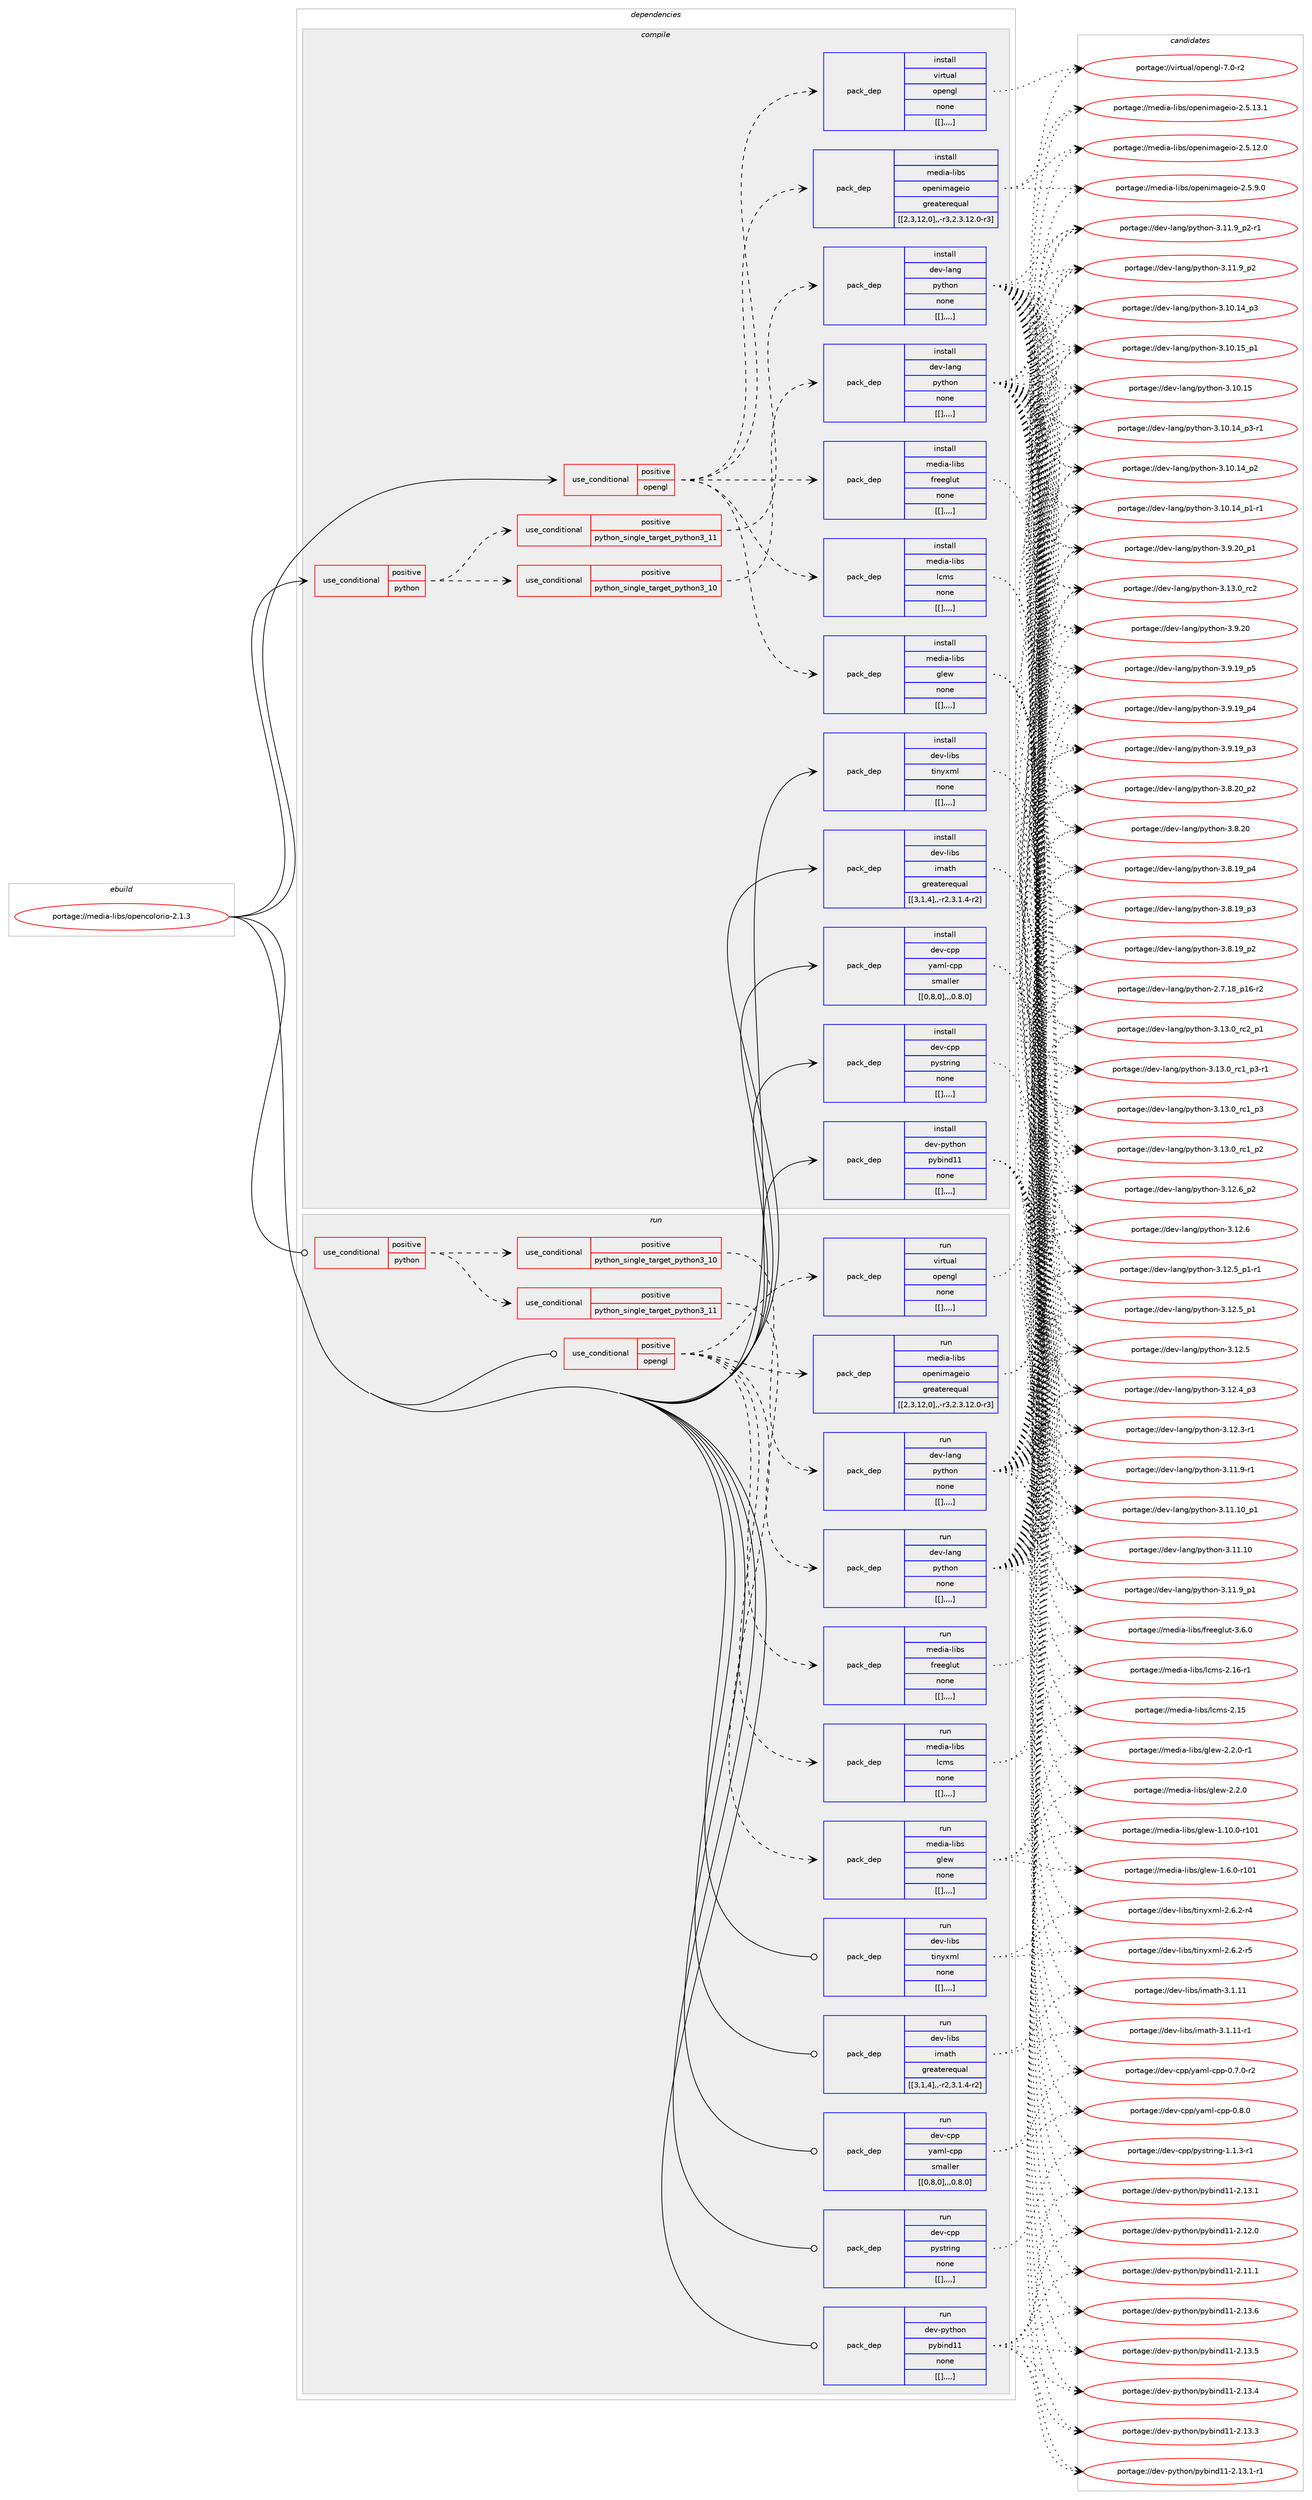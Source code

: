 digraph prolog {

# *************
# Graph options
# *************

newrank=true;
concentrate=true;
compound=true;
graph [rankdir=LR,fontname=Helvetica,fontsize=10,ranksep=1.5];#, ranksep=2.5, nodesep=0.2];
edge  [arrowhead=vee];
node  [fontname=Helvetica,fontsize=10];

# **********
# The ebuild
# **********

subgraph cluster_leftcol {
color=gray;
label=<<i>ebuild</i>>;
id [label="portage://media-libs/opencolorio-2.1.3", color=red, width=4, href="../media-libs/opencolorio-2.1.3.svg"];
}

# ****************
# The dependencies
# ****************

subgraph cluster_midcol {
color=gray;
label=<<i>dependencies</i>>;
subgraph cluster_compile {
fillcolor="#eeeeee";
style=filled;
label=<<i>compile</i>>;
subgraph cond80542 {
dependency314236 [label=<<TABLE BORDER="0" CELLBORDER="1" CELLSPACING="0" CELLPADDING="4"><TR><TD ROWSPAN="3" CELLPADDING="10">use_conditional</TD></TR><TR><TD>positive</TD></TR><TR><TD>opengl</TD></TR></TABLE>>, shape=none, color=red];
subgraph pack231281 {
dependency314237 [label=<<TABLE BORDER="0" CELLBORDER="1" CELLSPACING="0" CELLPADDING="4" WIDTH="220"><TR><TD ROWSPAN="6" CELLPADDING="30">pack_dep</TD></TR><TR><TD WIDTH="110">install</TD></TR><TR><TD>media-libs</TD></TR><TR><TD>lcms</TD></TR><TR><TD>none</TD></TR><TR><TD>[[],,,,]</TD></TR></TABLE>>, shape=none, color=blue];
}
dependency314236:e -> dependency314237:w [weight=20,style="dashed",arrowhead="vee"];
subgraph pack231282 {
dependency314238 [label=<<TABLE BORDER="0" CELLBORDER="1" CELLSPACING="0" CELLPADDING="4" WIDTH="220"><TR><TD ROWSPAN="6" CELLPADDING="30">pack_dep</TD></TR><TR><TD WIDTH="110">install</TD></TR><TR><TD>media-libs</TD></TR><TR><TD>openimageio</TD></TR><TR><TD>greaterequal</TD></TR><TR><TD>[[2,3,12,0],,-r3,2.3.12.0-r3]</TD></TR></TABLE>>, shape=none, color=blue];
}
dependency314236:e -> dependency314238:w [weight=20,style="dashed",arrowhead="vee"];
subgraph pack231283 {
dependency314239 [label=<<TABLE BORDER="0" CELLBORDER="1" CELLSPACING="0" CELLPADDING="4" WIDTH="220"><TR><TD ROWSPAN="6" CELLPADDING="30">pack_dep</TD></TR><TR><TD WIDTH="110">install</TD></TR><TR><TD>media-libs</TD></TR><TR><TD>glew</TD></TR><TR><TD>none</TD></TR><TR><TD>[[],,,,]</TD></TR></TABLE>>, shape=none, color=blue];
}
dependency314236:e -> dependency314239:w [weight=20,style="dashed",arrowhead="vee"];
subgraph pack231284 {
dependency314240 [label=<<TABLE BORDER="0" CELLBORDER="1" CELLSPACING="0" CELLPADDING="4" WIDTH="220"><TR><TD ROWSPAN="6" CELLPADDING="30">pack_dep</TD></TR><TR><TD WIDTH="110">install</TD></TR><TR><TD>media-libs</TD></TR><TR><TD>freeglut</TD></TR><TR><TD>none</TD></TR><TR><TD>[[],,,,]</TD></TR></TABLE>>, shape=none, color=blue];
}
dependency314236:e -> dependency314240:w [weight=20,style="dashed",arrowhead="vee"];
subgraph pack231285 {
dependency314241 [label=<<TABLE BORDER="0" CELLBORDER="1" CELLSPACING="0" CELLPADDING="4" WIDTH="220"><TR><TD ROWSPAN="6" CELLPADDING="30">pack_dep</TD></TR><TR><TD WIDTH="110">install</TD></TR><TR><TD>virtual</TD></TR><TR><TD>opengl</TD></TR><TR><TD>none</TD></TR><TR><TD>[[],,,,]</TD></TR></TABLE>>, shape=none, color=blue];
}
dependency314236:e -> dependency314241:w [weight=20,style="dashed",arrowhead="vee"];
}
id:e -> dependency314236:w [weight=20,style="solid",arrowhead="vee"];
subgraph cond80543 {
dependency314242 [label=<<TABLE BORDER="0" CELLBORDER="1" CELLSPACING="0" CELLPADDING="4"><TR><TD ROWSPAN="3" CELLPADDING="10">use_conditional</TD></TR><TR><TD>positive</TD></TR><TR><TD>python</TD></TR></TABLE>>, shape=none, color=red];
subgraph cond80544 {
dependency314243 [label=<<TABLE BORDER="0" CELLBORDER="1" CELLSPACING="0" CELLPADDING="4"><TR><TD ROWSPAN="3" CELLPADDING="10">use_conditional</TD></TR><TR><TD>positive</TD></TR><TR><TD>python_single_target_python3_10</TD></TR></TABLE>>, shape=none, color=red];
subgraph pack231286 {
dependency314244 [label=<<TABLE BORDER="0" CELLBORDER="1" CELLSPACING="0" CELLPADDING="4" WIDTH="220"><TR><TD ROWSPAN="6" CELLPADDING="30">pack_dep</TD></TR><TR><TD WIDTH="110">install</TD></TR><TR><TD>dev-lang</TD></TR><TR><TD>python</TD></TR><TR><TD>none</TD></TR><TR><TD>[[],,,,]</TD></TR></TABLE>>, shape=none, color=blue];
}
dependency314243:e -> dependency314244:w [weight=20,style="dashed",arrowhead="vee"];
}
dependency314242:e -> dependency314243:w [weight=20,style="dashed",arrowhead="vee"];
subgraph cond80545 {
dependency314245 [label=<<TABLE BORDER="0" CELLBORDER="1" CELLSPACING="0" CELLPADDING="4"><TR><TD ROWSPAN="3" CELLPADDING="10">use_conditional</TD></TR><TR><TD>positive</TD></TR><TR><TD>python_single_target_python3_11</TD></TR></TABLE>>, shape=none, color=red];
subgraph pack231287 {
dependency314246 [label=<<TABLE BORDER="0" CELLBORDER="1" CELLSPACING="0" CELLPADDING="4" WIDTH="220"><TR><TD ROWSPAN="6" CELLPADDING="30">pack_dep</TD></TR><TR><TD WIDTH="110">install</TD></TR><TR><TD>dev-lang</TD></TR><TR><TD>python</TD></TR><TR><TD>none</TD></TR><TR><TD>[[],,,,]</TD></TR></TABLE>>, shape=none, color=blue];
}
dependency314245:e -> dependency314246:w [weight=20,style="dashed",arrowhead="vee"];
}
dependency314242:e -> dependency314245:w [weight=20,style="dashed",arrowhead="vee"];
}
id:e -> dependency314242:w [weight=20,style="solid",arrowhead="vee"];
subgraph pack231288 {
dependency314247 [label=<<TABLE BORDER="0" CELLBORDER="1" CELLSPACING="0" CELLPADDING="4" WIDTH="220"><TR><TD ROWSPAN="6" CELLPADDING="30">pack_dep</TD></TR><TR><TD WIDTH="110">install</TD></TR><TR><TD>dev-cpp</TD></TR><TR><TD>pystring</TD></TR><TR><TD>none</TD></TR><TR><TD>[[],,,,]</TD></TR></TABLE>>, shape=none, color=blue];
}
id:e -> dependency314247:w [weight=20,style="solid",arrowhead="vee"];
subgraph pack231289 {
dependency314248 [label=<<TABLE BORDER="0" CELLBORDER="1" CELLSPACING="0" CELLPADDING="4" WIDTH="220"><TR><TD ROWSPAN="6" CELLPADDING="30">pack_dep</TD></TR><TR><TD WIDTH="110">install</TD></TR><TR><TD>dev-cpp</TD></TR><TR><TD>yaml-cpp</TD></TR><TR><TD>smaller</TD></TR><TR><TD>[[0,8,0],,,0.8.0]</TD></TR></TABLE>>, shape=none, color=blue];
}
id:e -> dependency314248:w [weight=20,style="solid",arrowhead="vee"];
subgraph pack231290 {
dependency314249 [label=<<TABLE BORDER="0" CELLBORDER="1" CELLSPACING="0" CELLPADDING="4" WIDTH="220"><TR><TD ROWSPAN="6" CELLPADDING="30">pack_dep</TD></TR><TR><TD WIDTH="110">install</TD></TR><TR><TD>dev-libs</TD></TR><TR><TD>imath</TD></TR><TR><TD>greaterequal</TD></TR><TR><TD>[[3,1,4],,-r2,3.1.4-r2]</TD></TR></TABLE>>, shape=none, color=blue];
}
id:e -> dependency314249:w [weight=20,style="solid",arrowhead="vee"];
subgraph pack231291 {
dependency314250 [label=<<TABLE BORDER="0" CELLBORDER="1" CELLSPACING="0" CELLPADDING="4" WIDTH="220"><TR><TD ROWSPAN="6" CELLPADDING="30">pack_dep</TD></TR><TR><TD WIDTH="110">install</TD></TR><TR><TD>dev-libs</TD></TR><TR><TD>tinyxml</TD></TR><TR><TD>none</TD></TR><TR><TD>[[],,,,]</TD></TR></TABLE>>, shape=none, color=blue];
}
id:e -> dependency314250:w [weight=20,style="solid",arrowhead="vee"];
subgraph pack231292 {
dependency314251 [label=<<TABLE BORDER="0" CELLBORDER="1" CELLSPACING="0" CELLPADDING="4" WIDTH="220"><TR><TD ROWSPAN="6" CELLPADDING="30">pack_dep</TD></TR><TR><TD WIDTH="110">install</TD></TR><TR><TD>dev-python</TD></TR><TR><TD>pybind11</TD></TR><TR><TD>none</TD></TR><TR><TD>[[],,,,]</TD></TR></TABLE>>, shape=none, color=blue];
}
id:e -> dependency314251:w [weight=20,style="solid",arrowhead="vee"];
}
subgraph cluster_compileandrun {
fillcolor="#eeeeee";
style=filled;
label=<<i>compile and run</i>>;
}
subgraph cluster_run {
fillcolor="#eeeeee";
style=filled;
label=<<i>run</i>>;
subgraph cond80546 {
dependency314252 [label=<<TABLE BORDER="0" CELLBORDER="1" CELLSPACING="0" CELLPADDING="4"><TR><TD ROWSPAN="3" CELLPADDING="10">use_conditional</TD></TR><TR><TD>positive</TD></TR><TR><TD>opengl</TD></TR></TABLE>>, shape=none, color=red];
subgraph pack231293 {
dependency314253 [label=<<TABLE BORDER="0" CELLBORDER="1" CELLSPACING="0" CELLPADDING="4" WIDTH="220"><TR><TD ROWSPAN="6" CELLPADDING="30">pack_dep</TD></TR><TR><TD WIDTH="110">run</TD></TR><TR><TD>media-libs</TD></TR><TR><TD>lcms</TD></TR><TR><TD>none</TD></TR><TR><TD>[[],,,,]</TD></TR></TABLE>>, shape=none, color=blue];
}
dependency314252:e -> dependency314253:w [weight=20,style="dashed",arrowhead="vee"];
subgraph pack231294 {
dependency314254 [label=<<TABLE BORDER="0" CELLBORDER="1" CELLSPACING="0" CELLPADDING="4" WIDTH="220"><TR><TD ROWSPAN="6" CELLPADDING="30">pack_dep</TD></TR><TR><TD WIDTH="110">run</TD></TR><TR><TD>media-libs</TD></TR><TR><TD>openimageio</TD></TR><TR><TD>greaterequal</TD></TR><TR><TD>[[2,3,12,0],,-r3,2.3.12.0-r3]</TD></TR></TABLE>>, shape=none, color=blue];
}
dependency314252:e -> dependency314254:w [weight=20,style="dashed",arrowhead="vee"];
subgraph pack231295 {
dependency314255 [label=<<TABLE BORDER="0" CELLBORDER="1" CELLSPACING="0" CELLPADDING="4" WIDTH="220"><TR><TD ROWSPAN="6" CELLPADDING="30">pack_dep</TD></TR><TR><TD WIDTH="110">run</TD></TR><TR><TD>media-libs</TD></TR><TR><TD>glew</TD></TR><TR><TD>none</TD></TR><TR><TD>[[],,,,]</TD></TR></TABLE>>, shape=none, color=blue];
}
dependency314252:e -> dependency314255:w [weight=20,style="dashed",arrowhead="vee"];
subgraph pack231296 {
dependency314256 [label=<<TABLE BORDER="0" CELLBORDER="1" CELLSPACING="0" CELLPADDING="4" WIDTH="220"><TR><TD ROWSPAN="6" CELLPADDING="30">pack_dep</TD></TR><TR><TD WIDTH="110">run</TD></TR><TR><TD>media-libs</TD></TR><TR><TD>freeglut</TD></TR><TR><TD>none</TD></TR><TR><TD>[[],,,,]</TD></TR></TABLE>>, shape=none, color=blue];
}
dependency314252:e -> dependency314256:w [weight=20,style="dashed",arrowhead="vee"];
subgraph pack231297 {
dependency314257 [label=<<TABLE BORDER="0" CELLBORDER="1" CELLSPACING="0" CELLPADDING="4" WIDTH="220"><TR><TD ROWSPAN="6" CELLPADDING="30">pack_dep</TD></TR><TR><TD WIDTH="110">run</TD></TR><TR><TD>virtual</TD></TR><TR><TD>opengl</TD></TR><TR><TD>none</TD></TR><TR><TD>[[],,,,]</TD></TR></TABLE>>, shape=none, color=blue];
}
dependency314252:e -> dependency314257:w [weight=20,style="dashed",arrowhead="vee"];
}
id:e -> dependency314252:w [weight=20,style="solid",arrowhead="odot"];
subgraph cond80547 {
dependency314258 [label=<<TABLE BORDER="0" CELLBORDER="1" CELLSPACING="0" CELLPADDING="4"><TR><TD ROWSPAN="3" CELLPADDING="10">use_conditional</TD></TR><TR><TD>positive</TD></TR><TR><TD>python</TD></TR></TABLE>>, shape=none, color=red];
subgraph cond80548 {
dependency314259 [label=<<TABLE BORDER="0" CELLBORDER="1" CELLSPACING="0" CELLPADDING="4"><TR><TD ROWSPAN="3" CELLPADDING="10">use_conditional</TD></TR><TR><TD>positive</TD></TR><TR><TD>python_single_target_python3_10</TD></TR></TABLE>>, shape=none, color=red];
subgraph pack231298 {
dependency314260 [label=<<TABLE BORDER="0" CELLBORDER="1" CELLSPACING="0" CELLPADDING="4" WIDTH="220"><TR><TD ROWSPAN="6" CELLPADDING="30">pack_dep</TD></TR><TR><TD WIDTH="110">run</TD></TR><TR><TD>dev-lang</TD></TR><TR><TD>python</TD></TR><TR><TD>none</TD></TR><TR><TD>[[],,,,]</TD></TR></TABLE>>, shape=none, color=blue];
}
dependency314259:e -> dependency314260:w [weight=20,style="dashed",arrowhead="vee"];
}
dependency314258:e -> dependency314259:w [weight=20,style="dashed",arrowhead="vee"];
subgraph cond80549 {
dependency314261 [label=<<TABLE BORDER="0" CELLBORDER="1" CELLSPACING="0" CELLPADDING="4"><TR><TD ROWSPAN="3" CELLPADDING="10">use_conditional</TD></TR><TR><TD>positive</TD></TR><TR><TD>python_single_target_python3_11</TD></TR></TABLE>>, shape=none, color=red];
subgraph pack231299 {
dependency314262 [label=<<TABLE BORDER="0" CELLBORDER="1" CELLSPACING="0" CELLPADDING="4" WIDTH="220"><TR><TD ROWSPAN="6" CELLPADDING="30">pack_dep</TD></TR><TR><TD WIDTH="110">run</TD></TR><TR><TD>dev-lang</TD></TR><TR><TD>python</TD></TR><TR><TD>none</TD></TR><TR><TD>[[],,,,]</TD></TR></TABLE>>, shape=none, color=blue];
}
dependency314261:e -> dependency314262:w [weight=20,style="dashed",arrowhead="vee"];
}
dependency314258:e -> dependency314261:w [weight=20,style="dashed",arrowhead="vee"];
}
id:e -> dependency314258:w [weight=20,style="solid",arrowhead="odot"];
subgraph pack231300 {
dependency314263 [label=<<TABLE BORDER="0" CELLBORDER="1" CELLSPACING="0" CELLPADDING="4" WIDTH="220"><TR><TD ROWSPAN="6" CELLPADDING="30">pack_dep</TD></TR><TR><TD WIDTH="110">run</TD></TR><TR><TD>dev-cpp</TD></TR><TR><TD>pystring</TD></TR><TR><TD>none</TD></TR><TR><TD>[[],,,,]</TD></TR></TABLE>>, shape=none, color=blue];
}
id:e -> dependency314263:w [weight=20,style="solid",arrowhead="odot"];
subgraph pack231301 {
dependency314264 [label=<<TABLE BORDER="0" CELLBORDER="1" CELLSPACING="0" CELLPADDING="4" WIDTH="220"><TR><TD ROWSPAN="6" CELLPADDING="30">pack_dep</TD></TR><TR><TD WIDTH="110">run</TD></TR><TR><TD>dev-cpp</TD></TR><TR><TD>yaml-cpp</TD></TR><TR><TD>smaller</TD></TR><TR><TD>[[0,8,0],,,0.8.0]</TD></TR></TABLE>>, shape=none, color=blue];
}
id:e -> dependency314264:w [weight=20,style="solid",arrowhead="odot"];
subgraph pack231302 {
dependency314265 [label=<<TABLE BORDER="0" CELLBORDER="1" CELLSPACING="0" CELLPADDING="4" WIDTH="220"><TR><TD ROWSPAN="6" CELLPADDING="30">pack_dep</TD></TR><TR><TD WIDTH="110">run</TD></TR><TR><TD>dev-libs</TD></TR><TR><TD>imath</TD></TR><TR><TD>greaterequal</TD></TR><TR><TD>[[3,1,4],,-r2,3.1.4-r2]</TD></TR></TABLE>>, shape=none, color=blue];
}
id:e -> dependency314265:w [weight=20,style="solid",arrowhead="odot"];
subgraph pack231303 {
dependency314266 [label=<<TABLE BORDER="0" CELLBORDER="1" CELLSPACING="0" CELLPADDING="4" WIDTH="220"><TR><TD ROWSPAN="6" CELLPADDING="30">pack_dep</TD></TR><TR><TD WIDTH="110">run</TD></TR><TR><TD>dev-libs</TD></TR><TR><TD>tinyxml</TD></TR><TR><TD>none</TD></TR><TR><TD>[[],,,,]</TD></TR></TABLE>>, shape=none, color=blue];
}
id:e -> dependency314266:w [weight=20,style="solid",arrowhead="odot"];
subgraph pack231304 {
dependency314267 [label=<<TABLE BORDER="0" CELLBORDER="1" CELLSPACING="0" CELLPADDING="4" WIDTH="220"><TR><TD ROWSPAN="6" CELLPADDING="30">pack_dep</TD></TR><TR><TD WIDTH="110">run</TD></TR><TR><TD>dev-python</TD></TR><TR><TD>pybind11</TD></TR><TR><TD>none</TD></TR><TR><TD>[[],,,,]</TD></TR></TABLE>>, shape=none, color=blue];
}
id:e -> dependency314267:w [weight=20,style="solid",arrowhead="odot"];
}
}

# **************
# The candidates
# **************

subgraph cluster_choices {
rank=same;
color=gray;
label=<<i>candidates</i>>;

subgraph choice231281 {
color=black;
nodesep=1;
choice109101100105974510810598115471089910911545504649544511449 [label="portage://media-libs/lcms-2.16-r1", color=red, width=4,href="../media-libs/lcms-2.16-r1.svg"];
choice10910110010597451081059811547108991091154550464953 [label="portage://media-libs/lcms-2.15", color=red, width=4,href="../media-libs/lcms-2.15.svg"];
dependency314237:e -> choice109101100105974510810598115471089910911545504649544511449:w [style=dotted,weight="100"];
dependency314237:e -> choice10910110010597451081059811547108991091154550464953:w [style=dotted,weight="100"];
}
subgraph choice231282 {
color=black;
nodesep=1;
choice1091011001059745108105981154711111210111010510997103101105111455046534649514649 [label="portage://media-libs/openimageio-2.5.13.1", color=red, width=4,href="../media-libs/openimageio-2.5.13.1.svg"];
choice1091011001059745108105981154711111210111010510997103101105111455046534649504648 [label="portage://media-libs/openimageio-2.5.12.0", color=red, width=4,href="../media-libs/openimageio-2.5.12.0.svg"];
choice10910110010597451081059811547111112101110105109971031011051114550465346574648 [label="portage://media-libs/openimageio-2.5.9.0", color=red, width=4,href="../media-libs/openimageio-2.5.9.0.svg"];
dependency314238:e -> choice1091011001059745108105981154711111210111010510997103101105111455046534649514649:w [style=dotted,weight="100"];
dependency314238:e -> choice1091011001059745108105981154711111210111010510997103101105111455046534649504648:w [style=dotted,weight="100"];
dependency314238:e -> choice10910110010597451081059811547111112101110105109971031011051114550465346574648:w [style=dotted,weight="100"];
}
subgraph choice231283 {
color=black;
nodesep=1;
choice109101100105974510810598115471031081011194550465046484511449 [label="portage://media-libs/glew-2.2.0-r1", color=red, width=4,href="../media-libs/glew-2.2.0-r1.svg"];
choice10910110010597451081059811547103108101119455046504648 [label="portage://media-libs/glew-2.2.0", color=red, width=4,href="../media-libs/glew-2.2.0.svg"];
choice109101100105974510810598115471031081011194549464948464845114494849 [label="portage://media-libs/glew-1.10.0-r101", color=red, width=4,href="../media-libs/glew-1.10.0-r101.svg"];
choice1091011001059745108105981154710310810111945494654464845114494849 [label="portage://media-libs/glew-1.6.0-r101", color=red, width=4,href="../media-libs/glew-1.6.0-r101.svg"];
dependency314239:e -> choice109101100105974510810598115471031081011194550465046484511449:w [style=dotted,weight="100"];
dependency314239:e -> choice10910110010597451081059811547103108101119455046504648:w [style=dotted,weight="100"];
dependency314239:e -> choice109101100105974510810598115471031081011194549464948464845114494849:w [style=dotted,weight="100"];
dependency314239:e -> choice1091011001059745108105981154710310810111945494654464845114494849:w [style=dotted,weight="100"];
}
subgraph choice231284 {
color=black;
nodesep=1;
choice10910110010597451081059811547102114101101103108117116455146544648 [label="portage://media-libs/freeglut-3.6.0", color=red, width=4,href="../media-libs/freeglut-3.6.0.svg"];
dependency314240:e -> choice10910110010597451081059811547102114101101103108117116455146544648:w [style=dotted,weight="100"];
}
subgraph choice231285 {
color=black;
nodesep=1;
choice1181051141161179710847111112101110103108455546484511450 [label="portage://virtual/opengl-7.0-r2", color=red, width=4,href="../virtual/opengl-7.0-r2.svg"];
dependency314241:e -> choice1181051141161179710847111112101110103108455546484511450:w [style=dotted,weight="100"];
}
subgraph choice231286 {
color=black;
nodesep=1;
choice100101118451089711010347112121116104111110455146495146489511499509511249 [label="portage://dev-lang/python-3.13.0_rc2_p1", color=red, width=4,href="../dev-lang/python-3.13.0_rc2_p1.svg"];
choice10010111845108971101034711212111610411111045514649514648951149950 [label="portage://dev-lang/python-3.13.0_rc2", color=red, width=4,href="../dev-lang/python-3.13.0_rc2.svg"];
choice1001011184510897110103471121211161041111104551464951464895114994995112514511449 [label="portage://dev-lang/python-3.13.0_rc1_p3-r1", color=red, width=4,href="../dev-lang/python-3.13.0_rc1_p3-r1.svg"];
choice100101118451089711010347112121116104111110455146495146489511499499511251 [label="portage://dev-lang/python-3.13.0_rc1_p3", color=red, width=4,href="../dev-lang/python-3.13.0_rc1_p3.svg"];
choice100101118451089711010347112121116104111110455146495146489511499499511250 [label="portage://dev-lang/python-3.13.0_rc1_p2", color=red, width=4,href="../dev-lang/python-3.13.0_rc1_p2.svg"];
choice100101118451089711010347112121116104111110455146495046549511250 [label="portage://dev-lang/python-3.12.6_p2", color=red, width=4,href="../dev-lang/python-3.12.6_p2.svg"];
choice10010111845108971101034711212111610411111045514649504654 [label="portage://dev-lang/python-3.12.6", color=red, width=4,href="../dev-lang/python-3.12.6.svg"];
choice1001011184510897110103471121211161041111104551464950465395112494511449 [label="portage://dev-lang/python-3.12.5_p1-r1", color=red, width=4,href="../dev-lang/python-3.12.5_p1-r1.svg"];
choice100101118451089711010347112121116104111110455146495046539511249 [label="portage://dev-lang/python-3.12.5_p1", color=red, width=4,href="../dev-lang/python-3.12.5_p1.svg"];
choice10010111845108971101034711212111610411111045514649504653 [label="portage://dev-lang/python-3.12.5", color=red, width=4,href="../dev-lang/python-3.12.5.svg"];
choice100101118451089711010347112121116104111110455146495046529511251 [label="portage://dev-lang/python-3.12.4_p3", color=red, width=4,href="../dev-lang/python-3.12.4_p3.svg"];
choice100101118451089711010347112121116104111110455146495046514511449 [label="portage://dev-lang/python-3.12.3-r1", color=red, width=4,href="../dev-lang/python-3.12.3-r1.svg"];
choice10010111845108971101034711212111610411111045514649494649489511249 [label="portage://dev-lang/python-3.11.10_p1", color=red, width=4,href="../dev-lang/python-3.11.10_p1.svg"];
choice1001011184510897110103471121211161041111104551464949464948 [label="portage://dev-lang/python-3.11.10", color=red, width=4,href="../dev-lang/python-3.11.10.svg"];
choice1001011184510897110103471121211161041111104551464949465795112504511449 [label="portage://dev-lang/python-3.11.9_p2-r1", color=red, width=4,href="../dev-lang/python-3.11.9_p2-r1.svg"];
choice100101118451089711010347112121116104111110455146494946579511250 [label="portage://dev-lang/python-3.11.9_p2", color=red, width=4,href="../dev-lang/python-3.11.9_p2.svg"];
choice100101118451089711010347112121116104111110455146494946579511249 [label="portage://dev-lang/python-3.11.9_p1", color=red, width=4,href="../dev-lang/python-3.11.9_p1.svg"];
choice100101118451089711010347112121116104111110455146494946574511449 [label="portage://dev-lang/python-3.11.9-r1", color=red, width=4,href="../dev-lang/python-3.11.9-r1.svg"];
choice10010111845108971101034711212111610411111045514649484649539511249 [label="portage://dev-lang/python-3.10.15_p1", color=red, width=4,href="../dev-lang/python-3.10.15_p1.svg"];
choice1001011184510897110103471121211161041111104551464948464953 [label="portage://dev-lang/python-3.10.15", color=red, width=4,href="../dev-lang/python-3.10.15.svg"];
choice100101118451089711010347112121116104111110455146494846495295112514511449 [label="portage://dev-lang/python-3.10.14_p3-r1", color=red, width=4,href="../dev-lang/python-3.10.14_p3-r1.svg"];
choice10010111845108971101034711212111610411111045514649484649529511251 [label="portage://dev-lang/python-3.10.14_p3", color=red, width=4,href="../dev-lang/python-3.10.14_p3.svg"];
choice10010111845108971101034711212111610411111045514649484649529511250 [label="portage://dev-lang/python-3.10.14_p2", color=red, width=4,href="../dev-lang/python-3.10.14_p2.svg"];
choice100101118451089711010347112121116104111110455146494846495295112494511449 [label="portage://dev-lang/python-3.10.14_p1-r1", color=red, width=4,href="../dev-lang/python-3.10.14_p1-r1.svg"];
choice100101118451089711010347112121116104111110455146574650489511249 [label="portage://dev-lang/python-3.9.20_p1", color=red, width=4,href="../dev-lang/python-3.9.20_p1.svg"];
choice10010111845108971101034711212111610411111045514657465048 [label="portage://dev-lang/python-3.9.20", color=red, width=4,href="../dev-lang/python-3.9.20.svg"];
choice100101118451089711010347112121116104111110455146574649579511253 [label="portage://dev-lang/python-3.9.19_p5", color=red, width=4,href="../dev-lang/python-3.9.19_p5.svg"];
choice100101118451089711010347112121116104111110455146574649579511252 [label="portage://dev-lang/python-3.9.19_p4", color=red, width=4,href="../dev-lang/python-3.9.19_p4.svg"];
choice100101118451089711010347112121116104111110455146574649579511251 [label="portage://dev-lang/python-3.9.19_p3", color=red, width=4,href="../dev-lang/python-3.9.19_p3.svg"];
choice100101118451089711010347112121116104111110455146564650489511250 [label="portage://dev-lang/python-3.8.20_p2", color=red, width=4,href="../dev-lang/python-3.8.20_p2.svg"];
choice10010111845108971101034711212111610411111045514656465048 [label="portage://dev-lang/python-3.8.20", color=red, width=4,href="../dev-lang/python-3.8.20.svg"];
choice100101118451089711010347112121116104111110455146564649579511252 [label="portage://dev-lang/python-3.8.19_p4", color=red, width=4,href="../dev-lang/python-3.8.19_p4.svg"];
choice100101118451089711010347112121116104111110455146564649579511251 [label="portage://dev-lang/python-3.8.19_p3", color=red, width=4,href="../dev-lang/python-3.8.19_p3.svg"];
choice100101118451089711010347112121116104111110455146564649579511250 [label="portage://dev-lang/python-3.8.19_p2", color=red, width=4,href="../dev-lang/python-3.8.19_p2.svg"];
choice100101118451089711010347112121116104111110455046554649569511249544511450 [label="portage://dev-lang/python-2.7.18_p16-r2", color=red, width=4,href="../dev-lang/python-2.7.18_p16-r2.svg"];
dependency314244:e -> choice100101118451089711010347112121116104111110455146495146489511499509511249:w [style=dotted,weight="100"];
dependency314244:e -> choice10010111845108971101034711212111610411111045514649514648951149950:w [style=dotted,weight="100"];
dependency314244:e -> choice1001011184510897110103471121211161041111104551464951464895114994995112514511449:w [style=dotted,weight="100"];
dependency314244:e -> choice100101118451089711010347112121116104111110455146495146489511499499511251:w [style=dotted,weight="100"];
dependency314244:e -> choice100101118451089711010347112121116104111110455146495146489511499499511250:w [style=dotted,weight="100"];
dependency314244:e -> choice100101118451089711010347112121116104111110455146495046549511250:w [style=dotted,weight="100"];
dependency314244:e -> choice10010111845108971101034711212111610411111045514649504654:w [style=dotted,weight="100"];
dependency314244:e -> choice1001011184510897110103471121211161041111104551464950465395112494511449:w [style=dotted,weight="100"];
dependency314244:e -> choice100101118451089711010347112121116104111110455146495046539511249:w [style=dotted,weight="100"];
dependency314244:e -> choice10010111845108971101034711212111610411111045514649504653:w [style=dotted,weight="100"];
dependency314244:e -> choice100101118451089711010347112121116104111110455146495046529511251:w [style=dotted,weight="100"];
dependency314244:e -> choice100101118451089711010347112121116104111110455146495046514511449:w [style=dotted,weight="100"];
dependency314244:e -> choice10010111845108971101034711212111610411111045514649494649489511249:w [style=dotted,weight="100"];
dependency314244:e -> choice1001011184510897110103471121211161041111104551464949464948:w [style=dotted,weight="100"];
dependency314244:e -> choice1001011184510897110103471121211161041111104551464949465795112504511449:w [style=dotted,weight="100"];
dependency314244:e -> choice100101118451089711010347112121116104111110455146494946579511250:w [style=dotted,weight="100"];
dependency314244:e -> choice100101118451089711010347112121116104111110455146494946579511249:w [style=dotted,weight="100"];
dependency314244:e -> choice100101118451089711010347112121116104111110455146494946574511449:w [style=dotted,weight="100"];
dependency314244:e -> choice10010111845108971101034711212111610411111045514649484649539511249:w [style=dotted,weight="100"];
dependency314244:e -> choice1001011184510897110103471121211161041111104551464948464953:w [style=dotted,weight="100"];
dependency314244:e -> choice100101118451089711010347112121116104111110455146494846495295112514511449:w [style=dotted,weight="100"];
dependency314244:e -> choice10010111845108971101034711212111610411111045514649484649529511251:w [style=dotted,weight="100"];
dependency314244:e -> choice10010111845108971101034711212111610411111045514649484649529511250:w [style=dotted,weight="100"];
dependency314244:e -> choice100101118451089711010347112121116104111110455146494846495295112494511449:w [style=dotted,weight="100"];
dependency314244:e -> choice100101118451089711010347112121116104111110455146574650489511249:w [style=dotted,weight="100"];
dependency314244:e -> choice10010111845108971101034711212111610411111045514657465048:w [style=dotted,weight="100"];
dependency314244:e -> choice100101118451089711010347112121116104111110455146574649579511253:w [style=dotted,weight="100"];
dependency314244:e -> choice100101118451089711010347112121116104111110455146574649579511252:w [style=dotted,weight="100"];
dependency314244:e -> choice100101118451089711010347112121116104111110455146574649579511251:w [style=dotted,weight="100"];
dependency314244:e -> choice100101118451089711010347112121116104111110455146564650489511250:w [style=dotted,weight="100"];
dependency314244:e -> choice10010111845108971101034711212111610411111045514656465048:w [style=dotted,weight="100"];
dependency314244:e -> choice100101118451089711010347112121116104111110455146564649579511252:w [style=dotted,weight="100"];
dependency314244:e -> choice100101118451089711010347112121116104111110455146564649579511251:w [style=dotted,weight="100"];
dependency314244:e -> choice100101118451089711010347112121116104111110455146564649579511250:w [style=dotted,weight="100"];
dependency314244:e -> choice100101118451089711010347112121116104111110455046554649569511249544511450:w [style=dotted,weight="100"];
}
subgraph choice231287 {
color=black;
nodesep=1;
choice100101118451089711010347112121116104111110455146495146489511499509511249 [label="portage://dev-lang/python-3.13.0_rc2_p1", color=red, width=4,href="../dev-lang/python-3.13.0_rc2_p1.svg"];
choice10010111845108971101034711212111610411111045514649514648951149950 [label="portage://dev-lang/python-3.13.0_rc2", color=red, width=4,href="../dev-lang/python-3.13.0_rc2.svg"];
choice1001011184510897110103471121211161041111104551464951464895114994995112514511449 [label="portage://dev-lang/python-3.13.0_rc1_p3-r1", color=red, width=4,href="../dev-lang/python-3.13.0_rc1_p3-r1.svg"];
choice100101118451089711010347112121116104111110455146495146489511499499511251 [label="portage://dev-lang/python-3.13.0_rc1_p3", color=red, width=4,href="../dev-lang/python-3.13.0_rc1_p3.svg"];
choice100101118451089711010347112121116104111110455146495146489511499499511250 [label="portage://dev-lang/python-3.13.0_rc1_p2", color=red, width=4,href="../dev-lang/python-3.13.0_rc1_p2.svg"];
choice100101118451089711010347112121116104111110455146495046549511250 [label="portage://dev-lang/python-3.12.6_p2", color=red, width=4,href="../dev-lang/python-3.12.6_p2.svg"];
choice10010111845108971101034711212111610411111045514649504654 [label="portage://dev-lang/python-3.12.6", color=red, width=4,href="../dev-lang/python-3.12.6.svg"];
choice1001011184510897110103471121211161041111104551464950465395112494511449 [label="portage://dev-lang/python-3.12.5_p1-r1", color=red, width=4,href="../dev-lang/python-3.12.5_p1-r1.svg"];
choice100101118451089711010347112121116104111110455146495046539511249 [label="portage://dev-lang/python-3.12.5_p1", color=red, width=4,href="../dev-lang/python-3.12.5_p1.svg"];
choice10010111845108971101034711212111610411111045514649504653 [label="portage://dev-lang/python-3.12.5", color=red, width=4,href="../dev-lang/python-3.12.5.svg"];
choice100101118451089711010347112121116104111110455146495046529511251 [label="portage://dev-lang/python-3.12.4_p3", color=red, width=4,href="../dev-lang/python-3.12.4_p3.svg"];
choice100101118451089711010347112121116104111110455146495046514511449 [label="portage://dev-lang/python-3.12.3-r1", color=red, width=4,href="../dev-lang/python-3.12.3-r1.svg"];
choice10010111845108971101034711212111610411111045514649494649489511249 [label="portage://dev-lang/python-3.11.10_p1", color=red, width=4,href="../dev-lang/python-3.11.10_p1.svg"];
choice1001011184510897110103471121211161041111104551464949464948 [label="portage://dev-lang/python-3.11.10", color=red, width=4,href="../dev-lang/python-3.11.10.svg"];
choice1001011184510897110103471121211161041111104551464949465795112504511449 [label="portage://dev-lang/python-3.11.9_p2-r1", color=red, width=4,href="../dev-lang/python-3.11.9_p2-r1.svg"];
choice100101118451089711010347112121116104111110455146494946579511250 [label="portage://dev-lang/python-3.11.9_p2", color=red, width=4,href="../dev-lang/python-3.11.9_p2.svg"];
choice100101118451089711010347112121116104111110455146494946579511249 [label="portage://dev-lang/python-3.11.9_p1", color=red, width=4,href="../dev-lang/python-3.11.9_p1.svg"];
choice100101118451089711010347112121116104111110455146494946574511449 [label="portage://dev-lang/python-3.11.9-r1", color=red, width=4,href="../dev-lang/python-3.11.9-r1.svg"];
choice10010111845108971101034711212111610411111045514649484649539511249 [label="portage://dev-lang/python-3.10.15_p1", color=red, width=4,href="../dev-lang/python-3.10.15_p1.svg"];
choice1001011184510897110103471121211161041111104551464948464953 [label="portage://dev-lang/python-3.10.15", color=red, width=4,href="../dev-lang/python-3.10.15.svg"];
choice100101118451089711010347112121116104111110455146494846495295112514511449 [label="portage://dev-lang/python-3.10.14_p3-r1", color=red, width=4,href="../dev-lang/python-3.10.14_p3-r1.svg"];
choice10010111845108971101034711212111610411111045514649484649529511251 [label="portage://dev-lang/python-3.10.14_p3", color=red, width=4,href="../dev-lang/python-3.10.14_p3.svg"];
choice10010111845108971101034711212111610411111045514649484649529511250 [label="portage://dev-lang/python-3.10.14_p2", color=red, width=4,href="../dev-lang/python-3.10.14_p2.svg"];
choice100101118451089711010347112121116104111110455146494846495295112494511449 [label="portage://dev-lang/python-3.10.14_p1-r1", color=red, width=4,href="../dev-lang/python-3.10.14_p1-r1.svg"];
choice100101118451089711010347112121116104111110455146574650489511249 [label="portage://dev-lang/python-3.9.20_p1", color=red, width=4,href="../dev-lang/python-3.9.20_p1.svg"];
choice10010111845108971101034711212111610411111045514657465048 [label="portage://dev-lang/python-3.9.20", color=red, width=4,href="../dev-lang/python-3.9.20.svg"];
choice100101118451089711010347112121116104111110455146574649579511253 [label="portage://dev-lang/python-3.9.19_p5", color=red, width=4,href="../dev-lang/python-3.9.19_p5.svg"];
choice100101118451089711010347112121116104111110455146574649579511252 [label="portage://dev-lang/python-3.9.19_p4", color=red, width=4,href="../dev-lang/python-3.9.19_p4.svg"];
choice100101118451089711010347112121116104111110455146574649579511251 [label="portage://dev-lang/python-3.9.19_p3", color=red, width=4,href="../dev-lang/python-3.9.19_p3.svg"];
choice100101118451089711010347112121116104111110455146564650489511250 [label="portage://dev-lang/python-3.8.20_p2", color=red, width=4,href="../dev-lang/python-3.8.20_p2.svg"];
choice10010111845108971101034711212111610411111045514656465048 [label="portage://dev-lang/python-3.8.20", color=red, width=4,href="../dev-lang/python-3.8.20.svg"];
choice100101118451089711010347112121116104111110455146564649579511252 [label="portage://dev-lang/python-3.8.19_p4", color=red, width=4,href="../dev-lang/python-3.8.19_p4.svg"];
choice100101118451089711010347112121116104111110455146564649579511251 [label="portage://dev-lang/python-3.8.19_p3", color=red, width=4,href="../dev-lang/python-3.8.19_p3.svg"];
choice100101118451089711010347112121116104111110455146564649579511250 [label="portage://dev-lang/python-3.8.19_p2", color=red, width=4,href="../dev-lang/python-3.8.19_p2.svg"];
choice100101118451089711010347112121116104111110455046554649569511249544511450 [label="portage://dev-lang/python-2.7.18_p16-r2", color=red, width=4,href="../dev-lang/python-2.7.18_p16-r2.svg"];
dependency314246:e -> choice100101118451089711010347112121116104111110455146495146489511499509511249:w [style=dotted,weight="100"];
dependency314246:e -> choice10010111845108971101034711212111610411111045514649514648951149950:w [style=dotted,weight="100"];
dependency314246:e -> choice1001011184510897110103471121211161041111104551464951464895114994995112514511449:w [style=dotted,weight="100"];
dependency314246:e -> choice100101118451089711010347112121116104111110455146495146489511499499511251:w [style=dotted,weight="100"];
dependency314246:e -> choice100101118451089711010347112121116104111110455146495146489511499499511250:w [style=dotted,weight="100"];
dependency314246:e -> choice100101118451089711010347112121116104111110455146495046549511250:w [style=dotted,weight="100"];
dependency314246:e -> choice10010111845108971101034711212111610411111045514649504654:w [style=dotted,weight="100"];
dependency314246:e -> choice1001011184510897110103471121211161041111104551464950465395112494511449:w [style=dotted,weight="100"];
dependency314246:e -> choice100101118451089711010347112121116104111110455146495046539511249:w [style=dotted,weight="100"];
dependency314246:e -> choice10010111845108971101034711212111610411111045514649504653:w [style=dotted,weight="100"];
dependency314246:e -> choice100101118451089711010347112121116104111110455146495046529511251:w [style=dotted,weight="100"];
dependency314246:e -> choice100101118451089711010347112121116104111110455146495046514511449:w [style=dotted,weight="100"];
dependency314246:e -> choice10010111845108971101034711212111610411111045514649494649489511249:w [style=dotted,weight="100"];
dependency314246:e -> choice1001011184510897110103471121211161041111104551464949464948:w [style=dotted,weight="100"];
dependency314246:e -> choice1001011184510897110103471121211161041111104551464949465795112504511449:w [style=dotted,weight="100"];
dependency314246:e -> choice100101118451089711010347112121116104111110455146494946579511250:w [style=dotted,weight="100"];
dependency314246:e -> choice100101118451089711010347112121116104111110455146494946579511249:w [style=dotted,weight="100"];
dependency314246:e -> choice100101118451089711010347112121116104111110455146494946574511449:w [style=dotted,weight="100"];
dependency314246:e -> choice10010111845108971101034711212111610411111045514649484649539511249:w [style=dotted,weight="100"];
dependency314246:e -> choice1001011184510897110103471121211161041111104551464948464953:w [style=dotted,weight="100"];
dependency314246:e -> choice100101118451089711010347112121116104111110455146494846495295112514511449:w [style=dotted,weight="100"];
dependency314246:e -> choice10010111845108971101034711212111610411111045514649484649529511251:w [style=dotted,weight="100"];
dependency314246:e -> choice10010111845108971101034711212111610411111045514649484649529511250:w [style=dotted,weight="100"];
dependency314246:e -> choice100101118451089711010347112121116104111110455146494846495295112494511449:w [style=dotted,weight="100"];
dependency314246:e -> choice100101118451089711010347112121116104111110455146574650489511249:w [style=dotted,weight="100"];
dependency314246:e -> choice10010111845108971101034711212111610411111045514657465048:w [style=dotted,weight="100"];
dependency314246:e -> choice100101118451089711010347112121116104111110455146574649579511253:w [style=dotted,weight="100"];
dependency314246:e -> choice100101118451089711010347112121116104111110455146574649579511252:w [style=dotted,weight="100"];
dependency314246:e -> choice100101118451089711010347112121116104111110455146574649579511251:w [style=dotted,weight="100"];
dependency314246:e -> choice100101118451089711010347112121116104111110455146564650489511250:w [style=dotted,weight="100"];
dependency314246:e -> choice10010111845108971101034711212111610411111045514656465048:w [style=dotted,weight="100"];
dependency314246:e -> choice100101118451089711010347112121116104111110455146564649579511252:w [style=dotted,weight="100"];
dependency314246:e -> choice100101118451089711010347112121116104111110455146564649579511251:w [style=dotted,weight="100"];
dependency314246:e -> choice100101118451089711010347112121116104111110455146564649579511250:w [style=dotted,weight="100"];
dependency314246:e -> choice100101118451089711010347112121116104111110455046554649569511249544511450:w [style=dotted,weight="100"];
}
subgraph choice231288 {
color=black;
nodesep=1;
choice1001011184599112112471121211151161141051101034549464946514511449 [label="portage://dev-cpp/pystring-1.1.3-r1", color=red, width=4,href="../dev-cpp/pystring-1.1.3-r1.svg"];
dependency314247:e -> choice1001011184599112112471121211151161141051101034549464946514511449:w [style=dotted,weight="100"];
}
subgraph choice231289 {
color=black;
nodesep=1;
choice100101118459911211247121971091084599112112454846564648 [label="portage://dev-cpp/yaml-cpp-0.8.0", color=red, width=4,href="../dev-cpp/yaml-cpp-0.8.0.svg"];
choice1001011184599112112471219710910845991121124548465546484511450 [label="portage://dev-cpp/yaml-cpp-0.7.0-r2", color=red, width=4,href="../dev-cpp/yaml-cpp-0.7.0-r2.svg"];
dependency314248:e -> choice100101118459911211247121971091084599112112454846564648:w [style=dotted,weight="100"];
dependency314248:e -> choice1001011184599112112471219710910845991121124548465546484511450:w [style=dotted,weight="100"];
}
subgraph choice231290 {
color=black;
nodesep=1;
choice10010111845108105981154710510997116104455146494649494511449 [label="portage://dev-libs/imath-3.1.11-r1", color=red, width=4,href="../dev-libs/imath-3.1.11-r1.svg"];
choice1001011184510810598115471051099711610445514649464949 [label="portage://dev-libs/imath-3.1.11", color=red, width=4,href="../dev-libs/imath-3.1.11.svg"];
dependency314249:e -> choice10010111845108105981154710510997116104455146494649494511449:w [style=dotted,weight="100"];
dependency314249:e -> choice1001011184510810598115471051099711610445514649464949:w [style=dotted,weight="100"];
}
subgraph choice231291 {
color=black;
nodesep=1;
choice1001011184510810598115471161051101211201091084550465446504511453 [label="portage://dev-libs/tinyxml-2.6.2-r5", color=red, width=4,href="../dev-libs/tinyxml-2.6.2-r5.svg"];
choice1001011184510810598115471161051101211201091084550465446504511452 [label="portage://dev-libs/tinyxml-2.6.2-r4", color=red, width=4,href="../dev-libs/tinyxml-2.6.2-r4.svg"];
dependency314250:e -> choice1001011184510810598115471161051101211201091084550465446504511453:w [style=dotted,weight="100"];
dependency314250:e -> choice1001011184510810598115471161051101211201091084550465446504511452:w [style=dotted,weight="100"];
}
subgraph choice231292 {
color=black;
nodesep=1;
choice100101118451121211161041111104711212198105110100494945504649514654 [label="portage://dev-python/pybind11-2.13.6", color=red, width=4,href="../dev-python/pybind11-2.13.6.svg"];
choice100101118451121211161041111104711212198105110100494945504649514653 [label="portage://dev-python/pybind11-2.13.5", color=red, width=4,href="../dev-python/pybind11-2.13.5.svg"];
choice100101118451121211161041111104711212198105110100494945504649514652 [label="portage://dev-python/pybind11-2.13.4", color=red, width=4,href="../dev-python/pybind11-2.13.4.svg"];
choice100101118451121211161041111104711212198105110100494945504649514651 [label="portage://dev-python/pybind11-2.13.3", color=red, width=4,href="../dev-python/pybind11-2.13.3.svg"];
choice1001011184511212111610411111047112121981051101004949455046495146494511449 [label="portage://dev-python/pybind11-2.13.1-r1", color=red, width=4,href="../dev-python/pybind11-2.13.1-r1.svg"];
choice100101118451121211161041111104711212198105110100494945504649514649 [label="portage://dev-python/pybind11-2.13.1", color=red, width=4,href="../dev-python/pybind11-2.13.1.svg"];
choice100101118451121211161041111104711212198105110100494945504649504648 [label="portage://dev-python/pybind11-2.12.0", color=red, width=4,href="../dev-python/pybind11-2.12.0.svg"];
choice100101118451121211161041111104711212198105110100494945504649494649 [label="portage://dev-python/pybind11-2.11.1", color=red, width=4,href="../dev-python/pybind11-2.11.1.svg"];
dependency314251:e -> choice100101118451121211161041111104711212198105110100494945504649514654:w [style=dotted,weight="100"];
dependency314251:e -> choice100101118451121211161041111104711212198105110100494945504649514653:w [style=dotted,weight="100"];
dependency314251:e -> choice100101118451121211161041111104711212198105110100494945504649514652:w [style=dotted,weight="100"];
dependency314251:e -> choice100101118451121211161041111104711212198105110100494945504649514651:w [style=dotted,weight="100"];
dependency314251:e -> choice1001011184511212111610411111047112121981051101004949455046495146494511449:w [style=dotted,weight="100"];
dependency314251:e -> choice100101118451121211161041111104711212198105110100494945504649514649:w [style=dotted,weight="100"];
dependency314251:e -> choice100101118451121211161041111104711212198105110100494945504649504648:w [style=dotted,weight="100"];
dependency314251:e -> choice100101118451121211161041111104711212198105110100494945504649494649:w [style=dotted,weight="100"];
}
subgraph choice231293 {
color=black;
nodesep=1;
choice109101100105974510810598115471089910911545504649544511449 [label="portage://media-libs/lcms-2.16-r1", color=red, width=4,href="../media-libs/lcms-2.16-r1.svg"];
choice10910110010597451081059811547108991091154550464953 [label="portage://media-libs/lcms-2.15", color=red, width=4,href="../media-libs/lcms-2.15.svg"];
dependency314253:e -> choice109101100105974510810598115471089910911545504649544511449:w [style=dotted,weight="100"];
dependency314253:e -> choice10910110010597451081059811547108991091154550464953:w [style=dotted,weight="100"];
}
subgraph choice231294 {
color=black;
nodesep=1;
choice1091011001059745108105981154711111210111010510997103101105111455046534649514649 [label="portage://media-libs/openimageio-2.5.13.1", color=red, width=4,href="../media-libs/openimageio-2.5.13.1.svg"];
choice1091011001059745108105981154711111210111010510997103101105111455046534649504648 [label="portage://media-libs/openimageio-2.5.12.0", color=red, width=4,href="../media-libs/openimageio-2.5.12.0.svg"];
choice10910110010597451081059811547111112101110105109971031011051114550465346574648 [label="portage://media-libs/openimageio-2.5.9.0", color=red, width=4,href="../media-libs/openimageio-2.5.9.0.svg"];
dependency314254:e -> choice1091011001059745108105981154711111210111010510997103101105111455046534649514649:w [style=dotted,weight="100"];
dependency314254:e -> choice1091011001059745108105981154711111210111010510997103101105111455046534649504648:w [style=dotted,weight="100"];
dependency314254:e -> choice10910110010597451081059811547111112101110105109971031011051114550465346574648:w [style=dotted,weight="100"];
}
subgraph choice231295 {
color=black;
nodesep=1;
choice109101100105974510810598115471031081011194550465046484511449 [label="portage://media-libs/glew-2.2.0-r1", color=red, width=4,href="../media-libs/glew-2.2.0-r1.svg"];
choice10910110010597451081059811547103108101119455046504648 [label="portage://media-libs/glew-2.2.0", color=red, width=4,href="../media-libs/glew-2.2.0.svg"];
choice109101100105974510810598115471031081011194549464948464845114494849 [label="portage://media-libs/glew-1.10.0-r101", color=red, width=4,href="../media-libs/glew-1.10.0-r101.svg"];
choice1091011001059745108105981154710310810111945494654464845114494849 [label="portage://media-libs/glew-1.6.0-r101", color=red, width=4,href="../media-libs/glew-1.6.0-r101.svg"];
dependency314255:e -> choice109101100105974510810598115471031081011194550465046484511449:w [style=dotted,weight="100"];
dependency314255:e -> choice10910110010597451081059811547103108101119455046504648:w [style=dotted,weight="100"];
dependency314255:e -> choice109101100105974510810598115471031081011194549464948464845114494849:w [style=dotted,weight="100"];
dependency314255:e -> choice1091011001059745108105981154710310810111945494654464845114494849:w [style=dotted,weight="100"];
}
subgraph choice231296 {
color=black;
nodesep=1;
choice10910110010597451081059811547102114101101103108117116455146544648 [label="portage://media-libs/freeglut-3.6.0", color=red, width=4,href="../media-libs/freeglut-3.6.0.svg"];
dependency314256:e -> choice10910110010597451081059811547102114101101103108117116455146544648:w [style=dotted,weight="100"];
}
subgraph choice231297 {
color=black;
nodesep=1;
choice1181051141161179710847111112101110103108455546484511450 [label="portage://virtual/opengl-7.0-r2", color=red, width=4,href="../virtual/opengl-7.0-r2.svg"];
dependency314257:e -> choice1181051141161179710847111112101110103108455546484511450:w [style=dotted,weight="100"];
}
subgraph choice231298 {
color=black;
nodesep=1;
choice100101118451089711010347112121116104111110455146495146489511499509511249 [label="portage://dev-lang/python-3.13.0_rc2_p1", color=red, width=4,href="../dev-lang/python-3.13.0_rc2_p1.svg"];
choice10010111845108971101034711212111610411111045514649514648951149950 [label="portage://dev-lang/python-3.13.0_rc2", color=red, width=4,href="../dev-lang/python-3.13.0_rc2.svg"];
choice1001011184510897110103471121211161041111104551464951464895114994995112514511449 [label="portage://dev-lang/python-3.13.0_rc1_p3-r1", color=red, width=4,href="../dev-lang/python-3.13.0_rc1_p3-r1.svg"];
choice100101118451089711010347112121116104111110455146495146489511499499511251 [label="portage://dev-lang/python-3.13.0_rc1_p3", color=red, width=4,href="../dev-lang/python-3.13.0_rc1_p3.svg"];
choice100101118451089711010347112121116104111110455146495146489511499499511250 [label="portage://dev-lang/python-3.13.0_rc1_p2", color=red, width=4,href="../dev-lang/python-3.13.0_rc1_p2.svg"];
choice100101118451089711010347112121116104111110455146495046549511250 [label="portage://dev-lang/python-3.12.6_p2", color=red, width=4,href="../dev-lang/python-3.12.6_p2.svg"];
choice10010111845108971101034711212111610411111045514649504654 [label="portage://dev-lang/python-3.12.6", color=red, width=4,href="../dev-lang/python-3.12.6.svg"];
choice1001011184510897110103471121211161041111104551464950465395112494511449 [label="portage://dev-lang/python-3.12.5_p1-r1", color=red, width=4,href="../dev-lang/python-3.12.5_p1-r1.svg"];
choice100101118451089711010347112121116104111110455146495046539511249 [label="portage://dev-lang/python-3.12.5_p1", color=red, width=4,href="../dev-lang/python-3.12.5_p1.svg"];
choice10010111845108971101034711212111610411111045514649504653 [label="portage://dev-lang/python-3.12.5", color=red, width=4,href="../dev-lang/python-3.12.5.svg"];
choice100101118451089711010347112121116104111110455146495046529511251 [label="portage://dev-lang/python-3.12.4_p3", color=red, width=4,href="../dev-lang/python-3.12.4_p3.svg"];
choice100101118451089711010347112121116104111110455146495046514511449 [label="portage://dev-lang/python-3.12.3-r1", color=red, width=4,href="../dev-lang/python-3.12.3-r1.svg"];
choice10010111845108971101034711212111610411111045514649494649489511249 [label="portage://dev-lang/python-3.11.10_p1", color=red, width=4,href="../dev-lang/python-3.11.10_p1.svg"];
choice1001011184510897110103471121211161041111104551464949464948 [label="portage://dev-lang/python-3.11.10", color=red, width=4,href="../dev-lang/python-3.11.10.svg"];
choice1001011184510897110103471121211161041111104551464949465795112504511449 [label="portage://dev-lang/python-3.11.9_p2-r1", color=red, width=4,href="../dev-lang/python-3.11.9_p2-r1.svg"];
choice100101118451089711010347112121116104111110455146494946579511250 [label="portage://dev-lang/python-3.11.9_p2", color=red, width=4,href="../dev-lang/python-3.11.9_p2.svg"];
choice100101118451089711010347112121116104111110455146494946579511249 [label="portage://dev-lang/python-3.11.9_p1", color=red, width=4,href="../dev-lang/python-3.11.9_p1.svg"];
choice100101118451089711010347112121116104111110455146494946574511449 [label="portage://dev-lang/python-3.11.9-r1", color=red, width=4,href="../dev-lang/python-3.11.9-r1.svg"];
choice10010111845108971101034711212111610411111045514649484649539511249 [label="portage://dev-lang/python-3.10.15_p1", color=red, width=4,href="../dev-lang/python-3.10.15_p1.svg"];
choice1001011184510897110103471121211161041111104551464948464953 [label="portage://dev-lang/python-3.10.15", color=red, width=4,href="../dev-lang/python-3.10.15.svg"];
choice100101118451089711010347112121116104111110455146494846495295112514511449 [label="portage://dev-lang/python-3.10.14_p3-r1", color=red, width=4,href="../dev-lang/python-3.10.14_p3-r1.svg"];
choice10010111845108971101034711212111610411111045514649484649529511251 [label="portage://dev-lang/python-3.10.14_p3", color=red, width=4,href="../dev-lang/python-3.10.14_p3.svg"];
choice10010111845108971101034711212111610411111045514649484649529511250 [label="portage://dev-lang/python-3.10.14_p2", color=red, width=4,href="../dev-lang/python-3.10.14_p2.svg"];
choice100101118451089711010347112121116104111110455146494846495295112494511449 [label="portage://dev-lang/python-3.10.14_p1-r1", color=red, width=4,href="../dev-lang/python-3.10.14_p1-r1.svg"];
choice100101118451089711010347112121116104111110455146574650489511249 [label="portage://dev-lang/python-3.9.20_p1", color=red, width=4,href="../dev-lang/python-3.9.20_p1.svg"];
choice10010111845108971101034711212111610411111045514657465048 [label="portage://dev-lang/python-3.9.20", color=red, width=4,href="../dev-lang/python-3.9.20.svg"];
choice100101118451089711010347112121116104111110455146574649579511253 [label="portage://dev-lang/python-3.9.19_p5", color=red, width=4,href="../dev-lang/python-3.9.19_p5.svg"];
choice100101118451089711010347112121116104111110455146574649579511252 [label="portage://dev-lang/python-3.9.19_p4", color=red, width=4,href="../dev-lang/python-3.9.19_p4.svg"];
choice100101118451089711010347112121116104111110455146574649579511251 [label="portage://dev-lang/python-3.9.19_p3", color=red, width=4,href="../dev-lang/python-3.9.19_p3.svg"];
choice100101118451089711010347112121116104111110455146564650489511250 [label="portage://dev-lang/python-3.8.20_p2", color=red, width=4,href="../dev-lang/python-3.8.20_p2.svg"];
choice10010111845108971101034711212111610411111045514656465048 [label="portage://dev-lang/python-3.8.20", color=red, width=4,href="../dev-lang/python-3.8.20.svg"];
choice100101118451089711010347112121116104111110455146564649579511252 [label="portage://dev-lang/python-3.8.19_p4", color=red, width=4,href="../dev-lang/python-3.8.19_p4.svg"];
choice100101118451089711010347112121116104111110455146564649579511251 [label="portage://dev-lang/python-3.8.19_p3", color=red, width=4,href="../dev-lang/python-3.8.19_p3.svg"];
choice100101118451089711010347112121116104111110455146564649579511250 [label="portage://dev-lang/python-3.8.19_p2", color=red, width=4,href="../dev-lang/python-3.8.19_p2.svg"];
choice100101118451089711010347112121116104111110455046554649569511249544511450 [label="portage://dev-lang/python-2.7.18_p16-r2", color=red, width=4,href="../dev-lang/python-2.7.18_p16-r2.svg"];
dependency314260:e -> choice100101118451089711010347112121116104111110455146495146489511499509511249:w [style=dotted,weight="100"];
dependency314260:e -> choice10010111845108971101034711212111610411111045514649514648951149950:w [style=dotted,weight="100"];
dependency314260:e -> choice1001011184510897110103471121211161041111104551464951464895114994995112514511449:w [style=dotted,weight="100"];
dependency314260:e -> choice100101118451089711010347112121116104111110455146495146489511499499511251:w [style=dotted,weight="100"];
dependency314260:e -> choice100101118451089711010347112121116104111110455146495146489511499499511250:w [style=dotted,weight="100"];
dependency314260:e -> choice100101118451089711010347112121116104111110455146495046549511250:w [style=dotted,weight="100"];
dependency314260:e -> choice10010111845108971101034711212111610411111045514649504654:w [style=dotted,weight="100"];
dependency314260:e -> choice1001011184510897110103471121211161041111104551464950465395112494511449:w [style=dotted,weight="100"];
dependency314260:e -> choice100101118451089711010347112121116104111110455146495046539511249:w [style=dotted,weight="100"];
dependency314260:e -> choice10010111845108971101034711212111610411111045514649504653:w [style=dotted,weight="100"];
dependency314260:e -> choice100101118451089711010347112121116104111110455146495046529511251:w [style=dotted,weight="100"];
dependency314260:e -> choice100101118451089711010347112121116104111110455146495046514511449:w [style=dotted,weight="100"];
dependency314260:e -> choice10010111845108971101034711212111610411111045514649494649489511249:w [style=dotted,weight="100"];
dependency314260:e -> choice1001011184510897110103471121211161041111104551464949464948:w [style=dotted,weight="100"];
dependency314260:e -> choice1001011184510897110103471121211161041111104551464949465795112504511449:w [style=dotted,weight="100"];
dependency314260:e -> choice100101118451089711010347112121116104111110455146494946579511250:w [style=dotted,weight="100"];
dependency314260:e -> choice100101118451089711010347112121116104111110455146494946579511249:w [style=dotted,weight="100"];
dependency314260:e -> choice100101118451089711010347112121116104111110455146494946574511449:w [style=dotted,weight="100"];
dependency314260:e -> choice10010111845108971101034711212111610411111045514649484649539511249:w [style=dotted,weight="100"];
dependency314260:e -> choice1001011184510897110103471121211161041111104551464948464953:w [style=dotted,weight="100"];
dependency314260:e -> choice100101118451089711010347112121116104111110455146494846495295112514511449:w [style=dotted,weight="100"];
dependency314260:e -> choice10010111845108971101034711212111610411111045514649484649529511251:w [style=dotted,weight="100"];
dependency314260:e -> choice10010111845108971101034711212111610411111045514649484649529511250:w [style=dotted,weight="100"];
dependency314260:e -> choice100101118451089711010347112121116104111110455146494846495295112494511449:w [style=dotted,weight="100"];
dependency314260:e -> choice100101118451089711010347112121116104111110455146574650489511249:w [style=dotted,weight="100"];
dependency314260:e -> choice10010111845108971101034711212111610411111045514657465048:w [style=dotted,weight="100"];
dependency314260:e -> choice100101118451089711010347112121116104111110455146574649579511253:w [style=dotted,weight="100"];
dependency314260:e -> choice100101118451089711010347112121116104111110455146574649579511252:w [style=dotted,weight="100"];
dependency314260:e -> choice100101118451089711010347112121116104111110455146574649579511251:w [style=dotted,weight="100"];
dependency314260:e -> choice100101118451089711010347112121116104111110455146564650489511250:w [style=dotted,weight="100"];
dependency314260:e -> choice10010111845108971101034711212111610411111045514656465048:w [style=dotted,weight="100"];
dependency314260:e -> choice100101118451089711010347112121116104111110455146564649579511252:w [style=dotted,weight="100"];
dependency314260:e -> choice100101118451089711010347112121116104111110455146564649579511251:w [style=dotted,weight="100"];
dependency314260:e -> choice100101118451089711010347112121116104111110455146564649579511250:w [style=dotted,weight="100"];
dependency314260:e -> choice100101118451089711010347112121116104111110455046554649569511249544511450:w [style=dotted,weight="100"];
}
subgraph choice231299 {
color=black;
nodesep=1;
choice100101118451089711010347112121116104111110455146495146489511499509511249 [label="portage://dev-lang/python-3.13.0_rc2_p1", color=red, width=4,href="../dev-lang/python-3.13.0_rc2_p1.svg"];
choice10010111845108971101034711212111610411111045514649514648951149950 [label="portage://dev-lang/python-3.13.0_rc2", color=red, width=4,href="../dev-lang/python-3.13.0_rc2.svg"];
choice1001011184510897110103471121211161041111104551464951464895114994995112514511449 [label="portage://dev-lang/python-3.13.0_rc1_p3-r1", color=red, width=4,href="../dev-lang/python-3.13.0_rc1_p3-r1.svg"];
choice100101118451089711010347112121116104111110455146495146489511499499511251 [label="portage://dev-lang/python-3.13.0_rc1_p3", color=red, width=4,href="../dev-lang/python-3.13.0_rc1_p3.svg"];
choice100101118451089711010347112121116104111110455146495146489511499499511250 [label="portage://dev-lang/python-3.13.0_rc1_p2", color=red, width=4,href="../dev-lang/python-3.13.0_rc1_p2.svg"];
choice100101118451089711010347112121116104111110455146495046549511250 [label="portage://dev-lang/python-3.12.6_p2", color=red, width=4,href="../dev-lang/python-3.12.6_p2.svg"];
choice10010111845108971101034711212111610411111045514649504654 [label="portage://dev-lang/python-3.12.6", color=red, width=4,href="../dev-lang/python-3.12.6.svg"];
choice1001011184510897110103471121211161041111104551464950465395112494511449 [label="portage://dev-lang/python-3.12.5_p1-r1", color=red, width=4,href="../dev-lang/python-3.12.5_p1-r1.svg"];
choice100101118451089711010347112121116104111110455146495046539511249 [label="portage://dev-lang/python-3.12.5_p1", color=red, width=4,href="../dev-lang/python-3.12.5_p1.svg"];
choice10010111845108971101034711212111610411111045514649504653 [label="portage://dev-lang/python-3.12.5", color=red, width=4,href="../dev-lang/python-3.12.5.svg"];
choice100101118451089711010347112121116104111110455146495046529511251 [label="portage://dev-lang/python-3.12.4_p3", color=red, width=4,href="../dev-lang/python-3.12.4_p3.svg"];
choice100101118451089711010347112121116104111110455146495046514511449 [label="portage://dev-lang/python-3.12.3-r1", color=red, width=4,href="../dev-lang/python-3.12.3-r1.svg"];
choice10010111845108971101034711212111610411111045514649494649489511249 [label="portage://dev-lang/python-3.11.10_p1", color=red, width=4,href="../dev-lang/python-3.11.10_p1.svg"];
choice1001011184510897110103471121211161041111104551464949464948 [label="portage://dev-lang/python-3.11.10", color=red, width=4,href="../dev-lang/python-3.11.10.svg"];
choice1001011184510897110103471121211161041111104551464949465795112504511449 [label="portage://dev-lang/python-3.11.9_p2-r1", color=red, width=4,href="../dev-lang/python-3.11.9_p2-r1.svg"];
choice100101118451089711010347112121116104111110455146494946579511250 [label="portage://dev-lang/python-3.11.9_p2", color=red, width=4,href="../dev-lang/python-3.11.9_p2.svg"];
choice100101118451089711010347112121116104111110455146494946579511249 [label="portage://dev-lang/python-3.11.9_p1", color=red, width=4,href="../dev-lang/python-3.11.9_p1.svg"];
choice100101118451089711010347112121116104111110455146494946574511449 [label="portage://dev-lang/python-3.11.9-r1", color=red, width=4,href="../dev-lang/python-3.11.9-r1.svg"];
choice10010111845108971101034711212111610411111045514649484649539511249 [label="portage://dev-lang/python-3.10.15_p1", color=red, width=4,href="../dev-lang/python-3.10.15_p1.svg"];
choice1001011184510897110103471121211161041111104551464948464953 [label="portage://dev-lang/python-3.10.15", color=red, width=4,href="../dev-lang/python-3.10.15.svg"];
choice100101118451089711010347112121116104111110455146494846495295112514511449 [label="portage://dev-lang/python-3.10.14_p3-r1", color=red, width=4,href="../dev-lang/python-3.10.14_p3-r1.svg"];
choice10010111845108971101034711212111610411111045514649484649529511251 [label="portage://dev-lang/python-3.10.14_p3", color=red, width=4,href="../dev-lang/python-3.10.14_p3.svg"];
choice10010111845108971101034711212111610411111045514649484649529511250 [label="portage://dev-lang/python-3.10.14_p2", color=red, width=4,href="../dev-lang/python-3.10.14_p2.svg"];
choice100101118451089711010347112121116104111110455146494846495295112494511449 [label="portage://dev-lang/python-3.10.14_p1-r1", color=red, width=4,href="../dev-lang/python-3.10.14_p1-r1.svg"];
choice100101118451089711010347112121116104111110455146574650489511249 [label="portage://dev-lang/python-3.9.20_p1", color=red, width=4,href="../dev-lang/python-3.9.20_p1.svg"];
choice10010111845108971101034711212111610411111045514657465048 [label="portage://dev-lang/python-3.9.20", color=red, width=4,href="../dev-lang/python-3.9.20.svg"];
choice100101118451089711010347112121116104111110455146574649579511253 [label="portage://dev-lang/python-3.9.19_p5", color=red, width=4,href="../dev-lang/python-3.9.19_p5.svg"];
choice100101118451089711010347112121116104111110455146574649579511252 [label="portage://dev-lang/python-3.9.19_p4", color=red, width=4,href="../dev-lang/python-3.9.19_p4.svg"];
choice100101118451089711010347112121116104111110455146574649579511251 [label="portage://dev-lang/python-3.9.19_p3", color=red, width=4,href="../dev-lang/python-3.9.19_p3.svg"];
choice100101118451089711010347112121116104111110455146564650489511250 [label="portage://dev-lang/python-3.8.20_p2", color=red, width=4,href="../dev-lang/python-3.8.20_p2.svg"];
choice10010111845108971101034711212111610411111045514656465048 [label="portage://dev-lang/python-3.8.20", color=red, width=4,href="../dev-lang/python-3.8.20.svg"];
choice100101118451089711010347112121116104111110455146564649579511252 [label="portage://dev-lang/python-3.8.19_p4", color=red, width=4,href="../dev-lang/python-3.8.19_p4.svg"];
choice100101118451089711010347112121116104111110455146564649579511251 [label="portage://dev-lang/python-3.8.19_p3", color=red, width=4,href="../dev-lang/python-3.8.19_p3.svg"];
choice100101118451089711010347112121116104111110455146564649579511250 [label="portage://dev-lang/python-3.8.19_p2", color=red, width=4,href="../dev-lang/python-3.8.19_p2.svg"];
choice100101118451089711010347112121116104111110455046554649569511249544511450 [label="portage://dev-lang/python-2.7.18_p16-r2", color=red, width=4,href="../dev-lang/python-2.7.18_p16-r2.svg"];
dependency314262:e -> choice100101118451089711010347112121116104111110455146495146489511499509511249:w [style=dotted,weight="100"];
dependency314262:e -> choice10010111845108971101034711212111610411111045514649514648951149950:w [style=dotted,weight="100"];
dependency314262:e -> choice1001011184510897110103471121211161041111104551464951464895114994995112514511449:w [style=dotted,weight="100"];
dependency314262:e -> choice100101118451089711010347112121116104111110455146495146489511499499511251:w [style=dotted,weight="100"];
dependency314262:e -> choice100101118451089711010347112121116104111110455146495146489511499499511250:w [style=dotted,weight="100"];
dependency314262:e -> choice100101118451089711010347112121116104111110455146495046549511250:w [style=dotted,weight="100"];
dependency314262:e -> choice10010111845108971101034711212111610411111045514649504654:w [style=dotted,weight="100"];
dependency314262:e -> choice1001011184510897110103471121211161041111104551464950465395112494511449:w [style=dotted,weight="100"];
dependency314262:e -> choice100101118451089711010347112121116104111110455146495046539511249:w [style=dotted,weight="100"];
dependency314262:e -> choice10010111845108971101034711212111610411111045514649504653:w [style=dotted,weight="100"];
dependency314262:e -> choice100101118451089711010347112121116104111110455146495046529511251:w [style=dotted,weight="100"];
dependency314262:e -> choice100101118451089711010347112121116104111110455146495046514511449:w [style=dotted,weight="100"];
dependency314262:e -> choice10010111845108971101034711212111610411111045514649494649489511249:w [style=dotted,weight="100"];
dependency314262:e -> choice1001011184510897110103471121211161041111104551464949464948:w [style=dotted,weight="100"];
dependency314262:e -> choice1001011184510897110103471121211161041111104551464949465795112504511449:w [style=dotted,weight="100"];
dependency314262:e -> choice100101118451089711010347112121116104111110455146494946579511250:w [style=dotted,weight="100"];
dependency314262:e -> choice100101118451089711010347112121116104111110455146494946579511249:w [style=dotted,weight="100"];
dependency314262:e -> choice100101118451089711010347112121116104111110455146494946574511449:w [style=dotted,weight="100"];
dependency314262:e -> choice10010111845108971101034711212111610411111045514649484649539511249:w [style=dotted,weight="100"];
dependency314262:e -> choice1001011184510897110103471121211161041111104551464948464953:w [style=dotted,weight="100"];
dependency314262:e -> choice100101118451089711010347112121116104111110455146494846495295112514511449:w [style=dotted,weight="100"];
dependency314262:e -> choice10010111845108971101034711212111610411111045514649484649529511251:w [style=dotted,weight="100"];
dependency314262:e -> choice10010111845108971101034711212111610411111045514649484649529511250:w [style=dotted,weight="100"];
dependency314262:e -> choice100101118451089711010347112121116104111110455146494846495295112494511449:w [style=dotted,weight="100"];
dependency314262:e -> choice100101118451089711010347112121116104111110455146574650489511249:w [style=dotted,weight="100"];
dependency314262:e -> choice10010111845108971101034711212111610411111045514657465048:w [style=dotted,weight="100"];
dependency314262:e -> choice100101118451089711010347112121116104111110455146574649579511253:w [style=dotted,weight="100"];
dependency314262:e -> choice100101118451089711010347112121116104111110455146574649579511252:w [style=dotted,weight="100"];
dependency314262:e -> choice100101118451089711010347112121116104111110455146574649579511251:w [style=dotted,weight="100"];
dependency314262:e -> choice100101118451089711010347112121116104111110455146564650489511250:w [style=dotted,weight="100"];
dependency314262:e -> choice10010111845108971101034711212111610411111045514656465048:w [style=dotted,weight="100"];
dependency314262:e -> choice100101118451089711010347112121116104111110455146564649579511252:w [style=dotted,weight="100"];
dependency314262:e -> choice100101118451089711010347112121116104111110455146564649579511251:w [style=dotted,weight="100"];
dependency314262:e -> choice100101118451089711010347112121116104111110455146564649579511250:w [style=dotted,weight="100"];
dependency314262:e -> choice100101118451089711010347112121116104111110455046554649569511249544511450:w [style=dotted,weight="100"];
}
subgraph choice231300 {
color=black;
nodesep=1;
choice1001011184599112112471121211151161141051101034549464946514511449 [label="portage://dev-cpp/pystring-1.1.3-r1", color=red, width=4,href="../dev-cpp/pystring-1.1.3-r1.svg"];
dependency314263:e -> choice1001011184599112112471121211151161141051101034549464946514511449:w [style=dotted,weight="100"];
}
subgraph choice231301 {
color=black;
nodesep=1;
choice100101118459911211247121971091084599112112454846564648 [label="portage://dev-cpp/yaml-cpp-0.8.0", color=red, width=4,href="../dev-cpp/yaml-cpp-0.8.0.svg"];
choice1001011184599112112471219710910845991121124548465546484511450 [label="portage://dev-cpp/yaml-cpp-0.7.0-r2", color=red, width=4,href="../dev-cpp/yaml-cpp-0.7.0-r2.svg"];
dependency314264:e -> choice100101118459911211247121971091084599112112454846564648:w [style=dotted,weight="100"];
dependency314264:e -> choice1001011184599112112471219710910845991121124548465546484511450:w [style=dotted,weight="100"];
}
subgraph choice231302 {
color=black;
nodesep=1;
choice10010111845108105981154710510997116104455146494649494511449 [label="portage://dev-libs/imath-3.1.11-r1", color=red, width=4,href="../dev-libs/imath-3.1.11-r1.svg"];
choice1001011184510810598115471051099711610445514649464949 [label="portage://dev-libs/imath-3.1.11", color=red, width=4,href="../dev-libs/imath-3.1.11.svg"];
dependency314265:e -> choice10010111845108105981154710510997116104455146494649494511449:w [style=dotted,weight="100"];
dependency314265:e -> choice1001011184510810598115471051099711610445514649464949:w [style=dotted,weight="100"];
}
subgraph choice231303 {
color=black;
nodesep=1;
choice1001011184510810598115471161051101211201091084550465446504511453 [label="portage://dev-libs/tinyxml-2.6.2-r5", color=red, width=4,href="../dev-libs/tinyxml-2.6.2-r5.svg"];
choice1001011184510810598115471161051101211201091084550465446504511452 [label="portage://dev-libs/tinyxml-2.6.2-r4", color=red, width=4,href="../dev-libs/tinyxml-2.6.2-r4.svg"];
dependency314266:e -> choice1001011184510810598115471161051101211201091084550465446504511453:w [style=dotted,weight="100"];
dependency314266:e -> choice1001011184510810598115471161051101211201091084550465446504511452:w [style=dotted,weight="100"];
}
subgraph choice231304 {
color=black;
nodesep=1;
choice100101118451121211161041111104711212198105110100494945504649514654 [label="portage://dev-python/pybind11-2.13.6", color=red, width=4,href="../dev-python/pybind11-2.13.6.svg"];
choice100101118451121211161041111104711212198105110100494945504649514653 [label="portage://dev-python/pybind11-2.13.5", color=red, width=4,href="../dev-python/pybind11-2.13.5.svg"];
choice100101118451121211161041111104711212198105110100494945504649514652 [label="portage://dev-python/pybind11-2.13.4", color=red, width=4,href="../dev-python/pybind11-2.13.4.svg"];
choice100101118451121211161041111104711212198105110100494945504649514651 [label="portage://dev-python/pybind11-2.13.3", color=red, width=4,href="../dev-python/pybind11-2.13.3.svg"];
choice1001011184511212111610411111047112121981051101004949455046495146494511449 [label="portage://dev-python/pybind11-2.13.1-r1", color=red, width=4,href="../dev-python/pybind11-2.13.1-r1.svg"];
choice100101118451121211161041111104711212198105110100494945504649514649 [label="portage://dev-python/pybind11-2.13.1", color=red, width=4,href="../dev-python/pybind11-2.13.1.svg"];
choice100101118451121211161041111104711212198105110100494945504649504648 [label="portage://dev-python/pybind11-2.12.0", color=red, width=4,href="../dev-python/pybind11-2.12.0.svg"];
choice100101118451121211161041111104711212198105110100494945504649494649 [label="portage://dev-python/pybind11-2.11.1", color=red, width=4,href="../dev-python/pybind11-2.11.1.svg"];
dependency314267:e -> choice100101118451121211161041111104711212198105110100494945504649514654:w [style=dotted,weight="100"];
dependency314267:e -> choice100101118451121211161041111104711212198105110100494945504649514653:w [style=dotted,weight="100"];
dependency314267:e -> choice100101118451121211161041111104711212198105110100494945504649514652:w [style=dotted,weight="100"];
dependency314267:e -> choice100101118451121211161041111104711212198105110100494945504649514651:w [style=dotted,weight="100"];
dependency314267:e -> choice1001011184511212111610411111047112121981051101004949455046495146494511449:w [style=dotted,weight="100"];
dependency314267:e -> choice100101118451121211161041111104711212198105110100494945504649514649:w [style=dotted,weight="100"];
dependency314267:e -> choice100101118451121211161041111104711212198105110100494945504649504648:w [style=dotted,weight="100"];
dependency314267:e -> choice100101118451121211161041111104711212198105110100494945504649494649:w [style=dotted,weight="100"];
}
}

}
